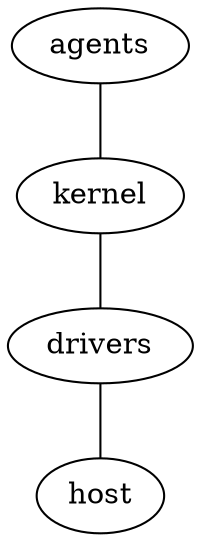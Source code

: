 graph components {
	kernel;
	drivers;
	agents;
	host;

	agents -- kernel;
	kernel -- drivers;
	drivers -- host;
}
